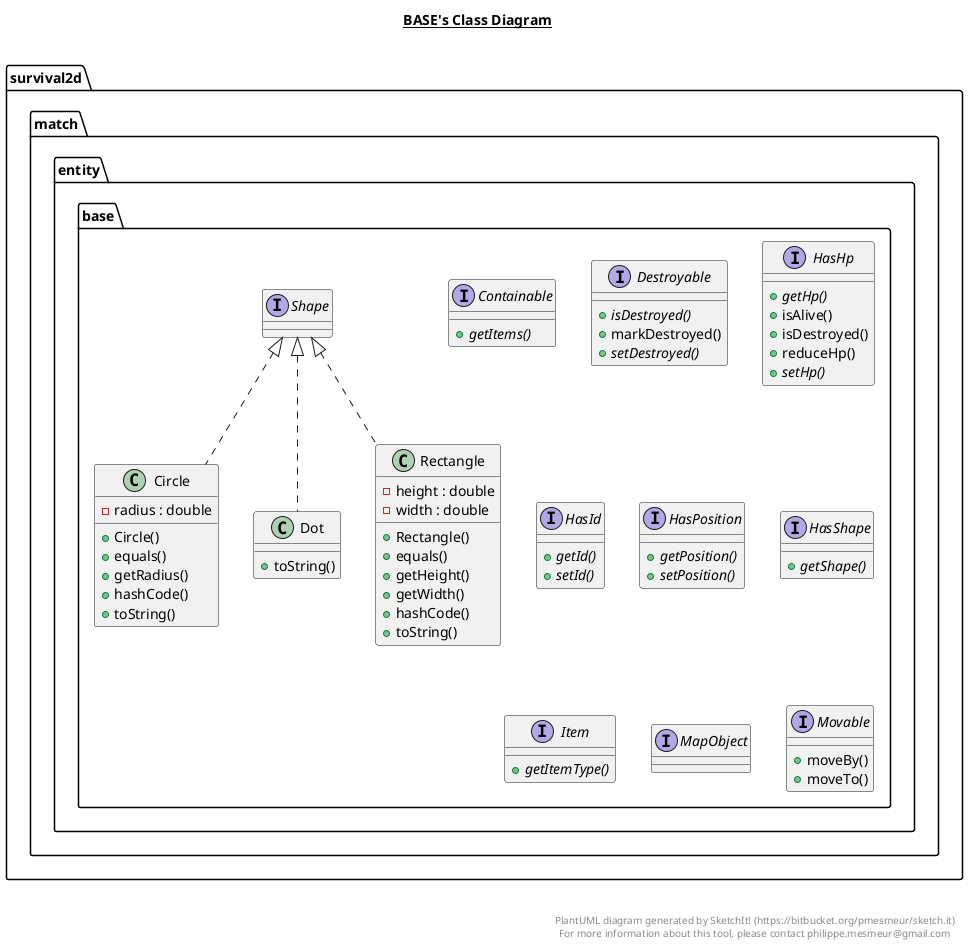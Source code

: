 @startuml

title __BASE's Class Diagram__\n

  namespace survival2d {
    namespace match.entity.base {
      class survival2d.match.entity.base.Circle {
          - radius : double
          + Circle()
          + equals()
          + getRadius()
          + hashCode()
          + toString()
      }
    }
  }
  

  namespace survival2d {
    namespace match.entity.base {
      interface survival2d.match.entity.base.Containable {
          {abstract} + getItems()
      }
    }
  }
  

  namespace survival2d {
    namespace match.entity.base {
      interface survival2d.match.entity.base.Destroyable {
          {abstract} + isDestroyed()
          + markDestroyed()
          {abstract} + setDestroyed()
      }
    }
  }
  

  namespace survival2d {
    namespace match.entity.base {
      class survival2d.match.entity.base.Dot {
          + toString()
      }
    }
  }
  

  namespace survival2d {
    namespace match.entity.base {
      interface survival2d.match.entity.base.HasHp {
          {abstract} + getHp()
          + isAlive()
          + isDestroyed()
          + reduceHp()
          {abstract} + setHp()
      }
    }
  }
  

  namespace survival2d {
    namespace match.entity.base {
      interface survival2d.match.entity.base.HasId {
          {abstract} + getId()
          {abstract} + setId()
      }
    }
  }
  

  namespace survival2d {
    namespace match.entity.base {
      interface survival2d.match.entity.base.HasPosition {
          {abstract} + getPosition()
          {abstract} + setPosition()
      }
    }
  }
  

  namespace survival2d {
    namespace match.entity.base {
      interface survival2d.match.entity.base.HasShape {
          {abstract} + getShape()
      }
    }
  }
  

  namespace survival2d {
    namespace match.entity.base {
      interface survival2d.match.entity.base.Item {
          {abstract} + getItemType()
      }
    }
  }
  

  namespace survival2d {
    namespace match.entity.base {
      interface survival2d.match.entity.base.MapObject {
      }
    }
  }
  

  namespace survival2d {
    namespace match.entity.base {
      interface survival2d.match.entity.base.Movable {
          + moveBy()
          + moveTo()
      }
    }
  }
  

  namespace survival2d {
    namespace match.entity.base {
      class survival2d.match.entity.base.Rectangle {
          - height : double
          - width : double
          + Rectangle()
          + equals()
          + getHeight()
          + getWidth()
          + hashCode()
          + toString()
      }
    }
  }
  

  namespace survival2d {
    namespace match.entity.base {
      interface survival2d.match.entity.base.Shape {
      }
    }
  }
  

  survival2d.match.entity.base.Circle .up.|> survival2d.match.entity.base.Shape
  survival2d.match.entity.base.Dot .up.|> survival2d.match.entity.base.Shape
  survival2d.match.entity.base.Rectangle .up.|> survival2d.match.entity.base.Shape


right footer


PlantUML diagram generated by SketchIt! (https://bitbucket.org/pmesmeur/sketch.it)
For more information about this tool, please contact philippe.mesmeur@gmail.com
endfooter

@enduml
